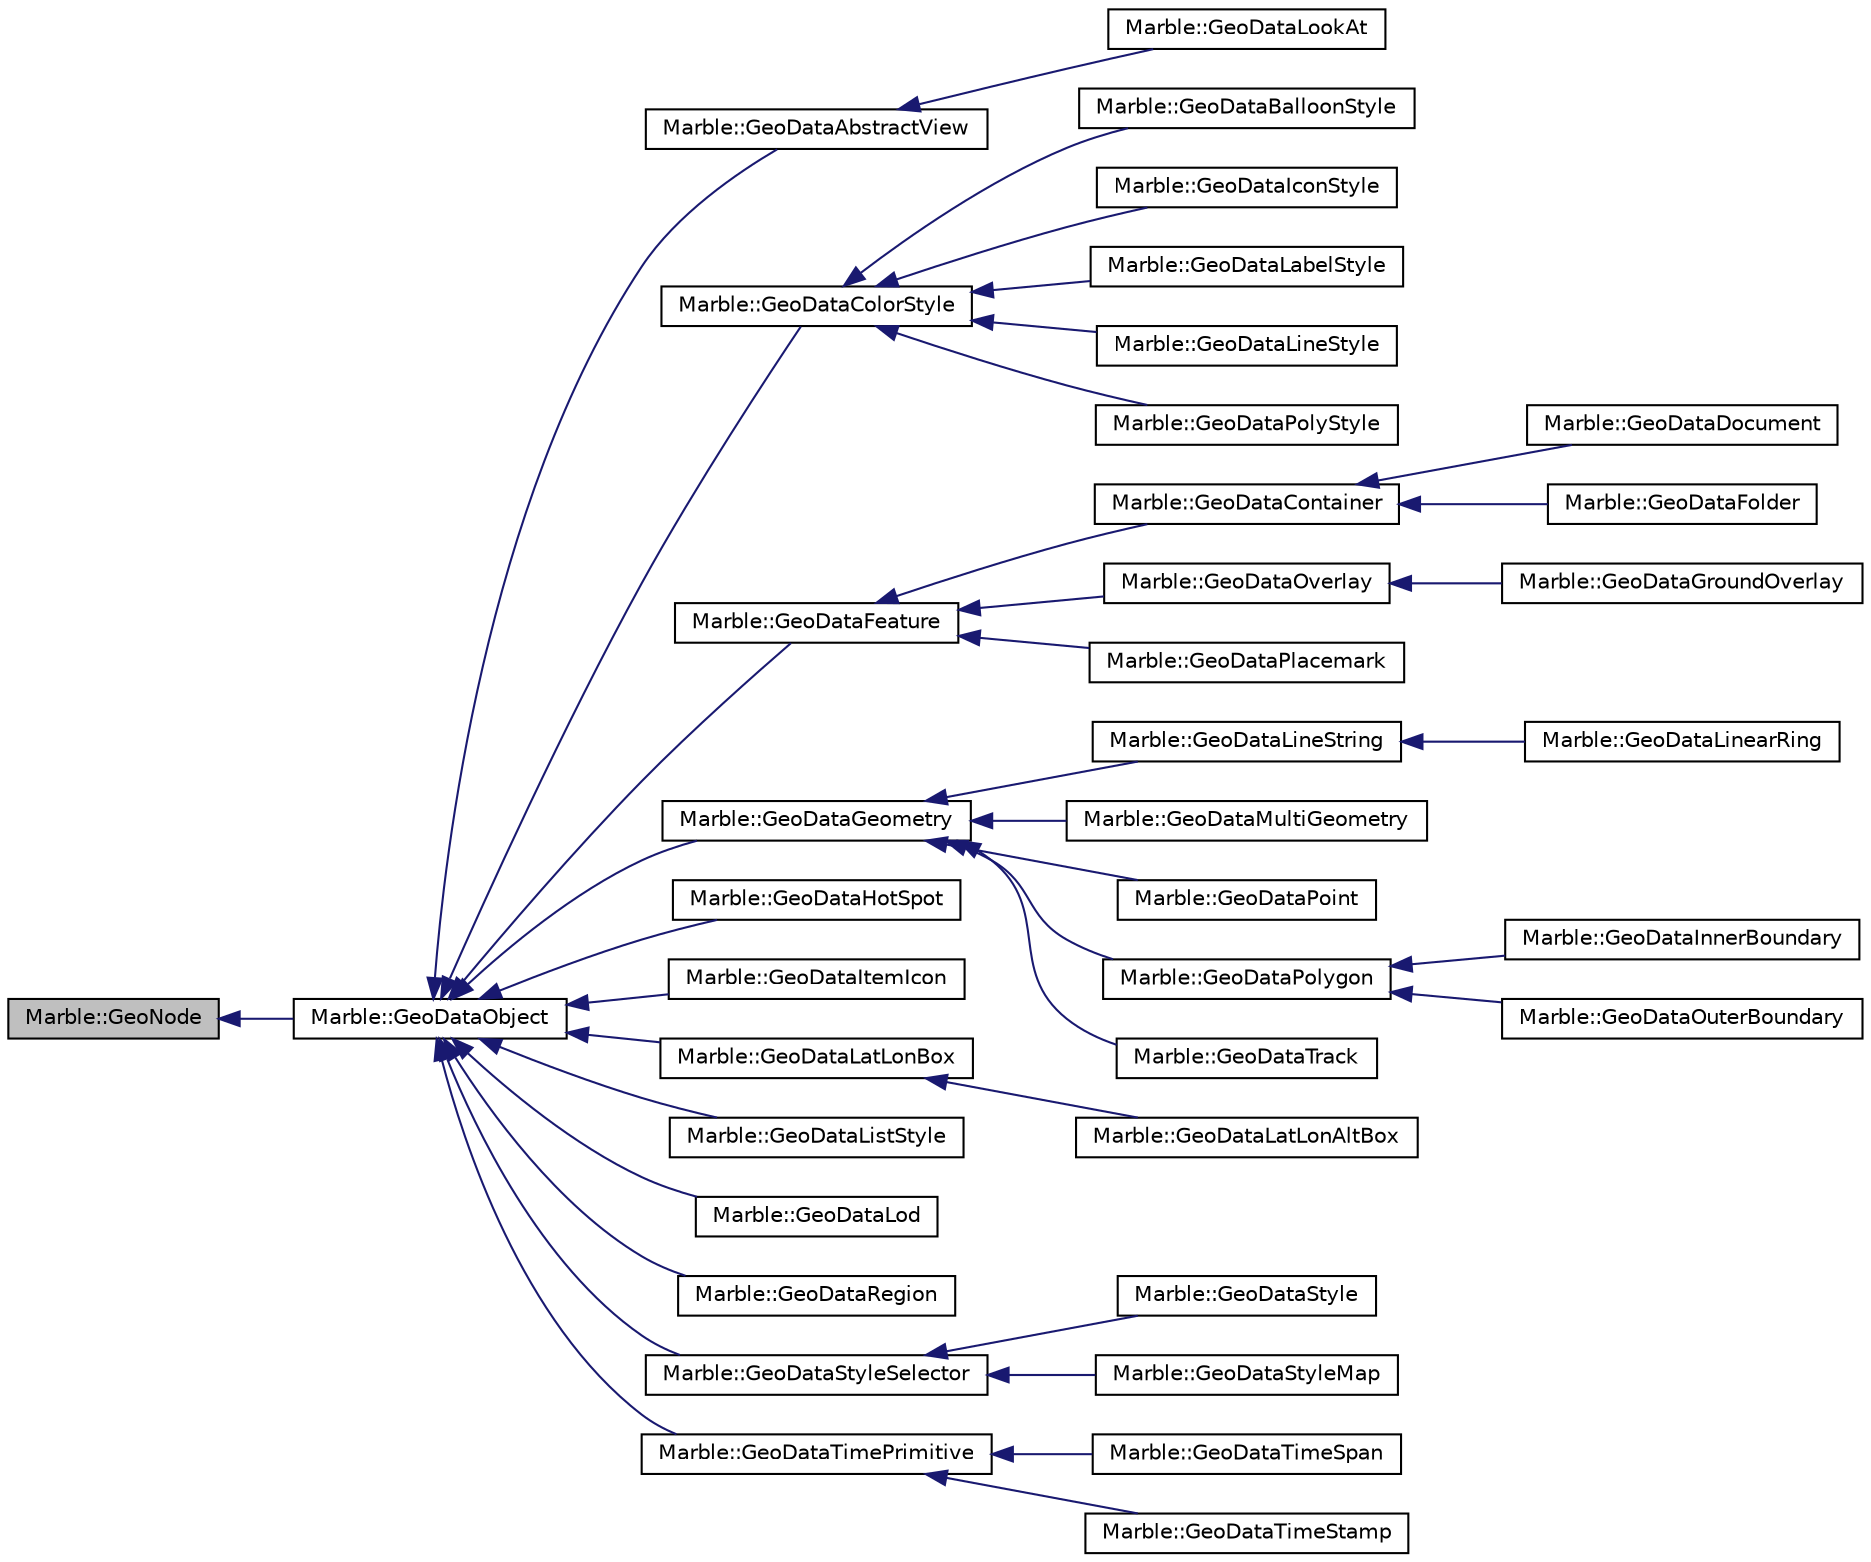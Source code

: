digraph "Marble::GeoNode"
{
  edge [fontname="Helvetica",fontsize="10",labelfontname="Helvetica",labelfontsize="10"];
  node [fontname="Helvetica",fontsize="10",shape=record];
  rankdir="LR";
  Node1 [label="Marble::GeoNode",height=0.2,width=0.4,color="black", fillcolor="grey75", style="filled" fontcolor="black"];
  Node1 -> Node2 [dir="back",color="midnightblue",fontsize="10",style="solid",fontname="Helvetica"];
  Node2 [label="Marble::GeoDataObject",height=0.2,width=0.4,color="black", fillcolor="white", style="filled",URL="$class_marble_1_1_geo_data_object.html",tooltip="A base class for all geodata objects. "];
  Node2 -> Node3 [dir="back",color="midnightblue",fontsize="10",style="solid",fontname="Helvetica"];
  Node3 [label="Marble::GeoDataAbstractView",height=0.2,width=0.4,color="black", fillcolor="white", style="filled",URL="$class_marble_1_1_geo_data_abstract_view.html"];
  Node3 -> Node4 [dir="back",color="midnightblue",fontsize="10",style="solid",fontname="Helvetica"];
  Node4 [label="Marble::GeoDataLookAt",height=0.2,width=0.4,color="black", fillcolor="white", style="filled",URL="$class_marble_1_1_geo_data_look_at.html"];
  Node2 -> Node5 [dir="back",color="midnightblue",fontsize="10",style="solid",fontname="Helvetica"];
  Node5 [label="Marble::GeoDataColorStyle",height=0.2,width=0.4,color="black", fillcolor="white", style="filled",URL="$class_marble_1_1_geo_data_color_style.html",tooltip="an abstract base class for various style classes "];
  Node5 -> Node6 [dir="back",color="midnightblue",fontsize="10",style="solid",fontname="Helvetica"];
  Node6 [label="Marble::GeoDataBalloonStyle",height=0.2,width=0.4,color="black", fillcolor="white", style="filled",URL="$class_marble_1_1_geo_data_balloon_style.html"];
  Node5 -> Node7 [dir="back",color="midnightblue",fontsize="10",style="solid",fontname="Helvetica"];
  Node7 [label="Marble::GeoDataIconStyle",height=0.2,width=0.4,color="black", fillcolor="white", style="filled",URL="$class_marble_1_1_geo_data_icon_style.html"];
  Node5 -> Node8 [dir="back",color="midnightblue",fontsize="10",style="solid",fontname="Helvetica"];
  Node8 [label="Marble::GeoDataLabelStyle",height=0.2,width=0.4,color="black", fillcolor="white", style="filled",URL="$class_marble_1_1_geo_data_label_style.html",tooltip="specifies how the name of a GeoDataFeature is drawn "];
  Node5 -> Node9 [dir="back",color="midnightblue",fontsize="10",style="solid",fontname="Helvetica"];
  Node9 [label="Marble::GeoDataLineStyle",height=0.2,width=0.4,color="black", fillcolor="white", style="filled",URL="$class_marble_1_1_geo_data_line_style.html",tooltip="specifies the style how lines are drawn "];
  Node5 -> Node10 [dir="back",color="midnightblue",fontsize="10",style="solid",fontname="Helvetica"];
  Node10 [label="Marble::GeoDataPolyStyle",height=0.2,width=0.4,color="black", fillcolor="white", style="filled",URL="$class_marble_1_1_geo_data_poly_style.html",tooltip="specifies the style how polygons are drawn "];
  Node2 -> Node11 [dir="back",color="midnightblue",fontsize="10",style="solid",fontname="Helvetica"];
  Node11 [label="Marble::GeoDataFeature",height=0.2,width=0.4,color="black", fillcolor="white", style="filled",URL="$class_marble_1_1_geo_data_feature.html",tooltip="A base class for all geodata features. "];
  Node11 -> Node12 [dir="back",color="midnightblue",fontsize="10",style="solid",fontname="Helvetica"];
  Node12 [label="Marble::GeoDataContainer",height=0.2,width=0.4,color="black", fillcolor="white", style="filled",URL="$class_marble_1_1_geo_data_container.html",tooltip="A base class that can hold GeoDataFeatures. "];
  Node12 -> Node13 [dir="back",color="midnightblue",fontsize="10",style="solid",fontname="Helvetica"];
  Node13 [label="Marble::GeoDataDocument",height=0.2,width=0.4,color="black", fillcolor="white", style="filled",URL="$class_marble_1_1_geo_data_document.html",tooltip="A container for Features, Styles and in the future Schemas. "];
  Node12 -> Node14 [dir="back",color="midnightblue",fontsize="10",style="solid",fontname="Helvetica"];
  Node14 [label="Marble::GeoDataFolder",height=0.2,width=0.4,color="black", fillcolor="white", style="filled",URL="$class_marble_1_1_geo_data_folder.html"];
  Node11 -> Node15 [dir="back",color="midnightblue",fontsize="10",style="solid",fontname="Helvetica"];
  Node15 [label="Marble::GeoDataOverlay",height=0.2,width=0.4,color="black", fillcolor="white", style="filled",URL="$class_marble_1_1_geo_data_overlay.html"];
  Node15 -> Node16 [dir="back",color="midnightblue",fontsize="10",style="solid",fontname="Helvetica"];
  Node16 [label="Marble::GeoDataGroundOverlay",height=0.2,width=0.4,color="black", fillcolor="white", style="filled",URL="$class_marble_1_1_geo_data_ground_overlay.html"];
  Node11 -> Node17 [dir="back",color="midnightblue",fontsize="10",style="solid",fontname="Helvetica"];
  Node17 [label="Marble::GeoDataPlacemark",height=0.2,width=0.4,color="black", fillcolor="white", style="filled",URL="$class_marble_1_1_geo_data_placemark.html",tooltip="a class representing a point of interest on the map "];
  Node2 -> Node18 [dir="back",color="midnightblue",fontsize="10",style="solid",fontname="Helvetica"];
  Node18 [label="Marble::GeoDataGeometry",height=0.2,width=0.4,color="black", fillcolor="white", style="filled",URL="$class_marble_1_1_geo_data_geometry.html",tooltip="A base class for all geodata features. "];
  Node18 -> Node19 [dir="back",color="midnightblue",fontsize="10",style="solid",fontname="Helvetica"];
  Node19 [label="Marble::GeoDataLineString",height=0.2,width=0.4,color="black", fillcolor="white", style="filled",URL="$class_marble_1_1_geo_data_line_string.html",tooltip="A LineString that allows to store a contiguous set of line segments. "];
  Node19 -> Node20 [dir="back",color="midnightblue",fontsize="10",style="solid",fontname="Helvetica"];
  Node20 [label="Marble::GeoDataLinearRing",height=0.2,width=0.4,color="black", fillcolor="white", style="filled",URL="$class_marble_1_1_geo_data_linear_ring.html",tooltip="A LinearRing that allows to store a closed, contiguous set of line segments. "];
  Node18 -> Node21 [dir="back",color="midnightblue",fontsize="10",style="solid",fontname="Helvetica"];
  Node21 [label="Marble::GeoDataMultiGeometry",height=0.2,width=0.4,color="black", fillcolor="white", style="filled",URL="$class_marble_1_1_geo_data_multi_geometry.html"];
  Node18 -> Node22 [dir="back",color="midnightblue",fontsize="10",style="solid",fontname="Helvetica"];
  Node22 [label="Marble::GeoDataPoint",height=0.2,width=0.4,color="black", fillcolor="white", style="filled",URL="$class_marble_1_1_geo_data_point.html",tooltip="A Geometry object representing a 3d point. "];
  Node18 -> Node23 [dir="back",color="midnightblue",fontsize="10",style="solid",fontname="Helvetica"];
  Node23 [label="Marble::GeoDataPolygon",height=0.2,width=0.4,color="black", fillcolor="white", style="filled",URL="$class_marble_1_1_geo_data_polygon.html",tooltip="A polygon that can have &quot;holes&quot;. "];
  Node23 -> Node24 [dir="back",color="midnightblue",fontsize="10",style="solid",fontname="Helvetica"];
  Node24 [label="Marble::GeoDataInnerBoundary",height=0.2,width=0.4,color="black", fillcolor="white", style="filled",URL="$class_marble_1_1_geo_data_inner_boundary.html"];
  Node23 -> Node25 [dir="back",color="midnightblue",fontsize="10",style="solid",fontname="Helvetica"];
  Node25 [label="Marble::GeoDataOuterBoundary",height=0.2,width=0.4,color="black", fillcolor="white", style="filled",URL="$class_marble_1_1_geo_data_outer_boundary.html"];
  Node18 -> Node26 [dir="back",color="midnightblue",fontsize="10",style="solid",fontname="Helvetica"];
  Node26 [label="Marble::GeoDataTrack",height=0.2,width=0.4,color="black", fillcolor="white", style="filled",URL="$class_marble_1_1_geo_data_track.html",tooltip="A geometry for tracking objects made of (time, coordinates) pairs. "];
  Node2 -> Node27 [dir="back",color="midnightblue",fontsize="10",style="solid",fontname="Helvetica"];
  Node27 [label="Marble::GeoDataHotSpot",height=0.2,width=0.4,color="black", fillcolor="white", style="filled",URL="$class_marble_1_1_geo_data_hot_spot.html"];
  Node2 -> Node28 [dir="back",color="midnightblue",fontsize="10",style="solid",fontname="Helvetica"];
  Node28 [label="Marble::GeoDataItemIcon",height=0.2,width=0.4,color="black", fillcolor="white", style="filled",URL="$class_marble_1_1_geo_data_item_icon.html"];
  Node2 -> Node29 [dir="back",color="midnightblue",fontsize="10",style="solid",fontname="Helvetica"];
  Node29 [label="Marble::GeoDataLatLonBox",height=0.2,width=0.4,color="black", fillcolor="white", style="filled",URL="$class_marble_1_1_geo_data_lat_lon_box.html",tooltip="A class that defines a 2D bounding box for geographic data. "];
  Node29 -> Node30 [dir="back",color="midnightblue",fontsize="10",style="solid",fontname="Helvetica"];
  Node30 [label="Marble::GeoDataLatLonAltBox",height=0.2,width=0.4,color="black", fillcolor="white", style="filled",URL="$class_marble_1_1_geo_data_lat_lon_alt_box.html",tooltip="A class that defines a 3D bounding box for geographic data. "];
  Node2 -> Node31 [dir="back",color="midnightblue",fontsize="10",style="solid",fontname="Helvetica"];
  Node31 [label="Marble::GeoDataListStyle",height=0.2,width=0.4,color="black", fillcolor="white", style="filled",URL="$class_marble_1_1_geo_data_list_style.html"];
  Node2 -> Node32 [dir="back",color="midnightblue",fontsize="10",style="solid",fontname="Helvetica"];
  Node32 [label="Marble::GeoDataLod",height=0.2,width=0.4,color="black", fillcolor="white", style="filled",URL="$class_marble_1_1_geo_data_lod.html",tooltip="The level of detail which indicates visibility and importance. "];
  Node2 -> Node33 [dir="back",color="midnightblue",fontsize="10",style="solid",fontname="Helvetica"];
  Node33 [label="Marble::GeoDataRegion",height=0.2,width=0.4,color="black", fillcolor="white", style="filled",URL="$class_marble_1_1_geo_data_region.html",tooltip="GeoDataRegion describes the visibility and extent of a feature. "];
  Node2 -> Node34 [dir="back",color="midnightblue",fontsize="10",style="solid",fontname="Helvetica"];
  Node34 [label="Marble::GeoDataStyleSelector",height=0.2,width=0.4,color="black", fillcolor="white", style="filled",URL="$class_marble_1_1_geo_data_style_selector.html",tooltip="a base class for the style classes "];
  Node34 -> Node35 [dir="back",color="midnightblue",fontsize="10",style="solid",fontname="Helvetica"];
  Node35 [label="Marble::GeoDataStyle",height=0.2,width=0.4,color="black", fillcolor="white", style="filled",URL="$class_marble_1_1_geo_data_style.html",tooltip="an addressable style group "];
  Node34 -> Node36 [dir="back",color="midnightblue",fontsize="10",style="solid",fontname="Helvetica"];
  Node36 [label="Marble::GeoDataStyleMap",height=0.2,width=0.4,color="black", fillcolor="white", style="filled",URL="$class_marble_1_1_geo_data_style_map.html",tooltip="a class to map different styles to one style "];
  Node2 -> Node37 [dir="back",color="midnightblue",fontsize="10",style="solid",fontname="Helvetica"];
  Node37 [label="Marble::GeoDataTimePrimitive",height=0.2,width=0.4,color="black", fillcolor="white", style="filled",URL="$class_marble_1_1_geo_data_time_primitive.html",tooltip="a base class for the style classes "];
  Node37 -> Node38 [dir="back",color="midnightblue",fontsize="10",style="solid",fontname="Helvetica"];
  Node38 [label="Marble::GeoDataTimeSpan",height=0.2,width=0.4,color="black", fillcolor="white", style="filled",URL="$class_marble_1_1_geo_data_time_span.html"];
  Node37 -> Node39 [dir="back",color="midnightblue",fontsize="10",style="solid",fontname="Helvetica"];
  Node39 [label="Marble::GeoDataTimeStamp",height=0.2,width=0.4,color="black", fillcolor="white", style="filled",URL="$class_marble_1_1_geo_data_time_stamp.html"];
}
